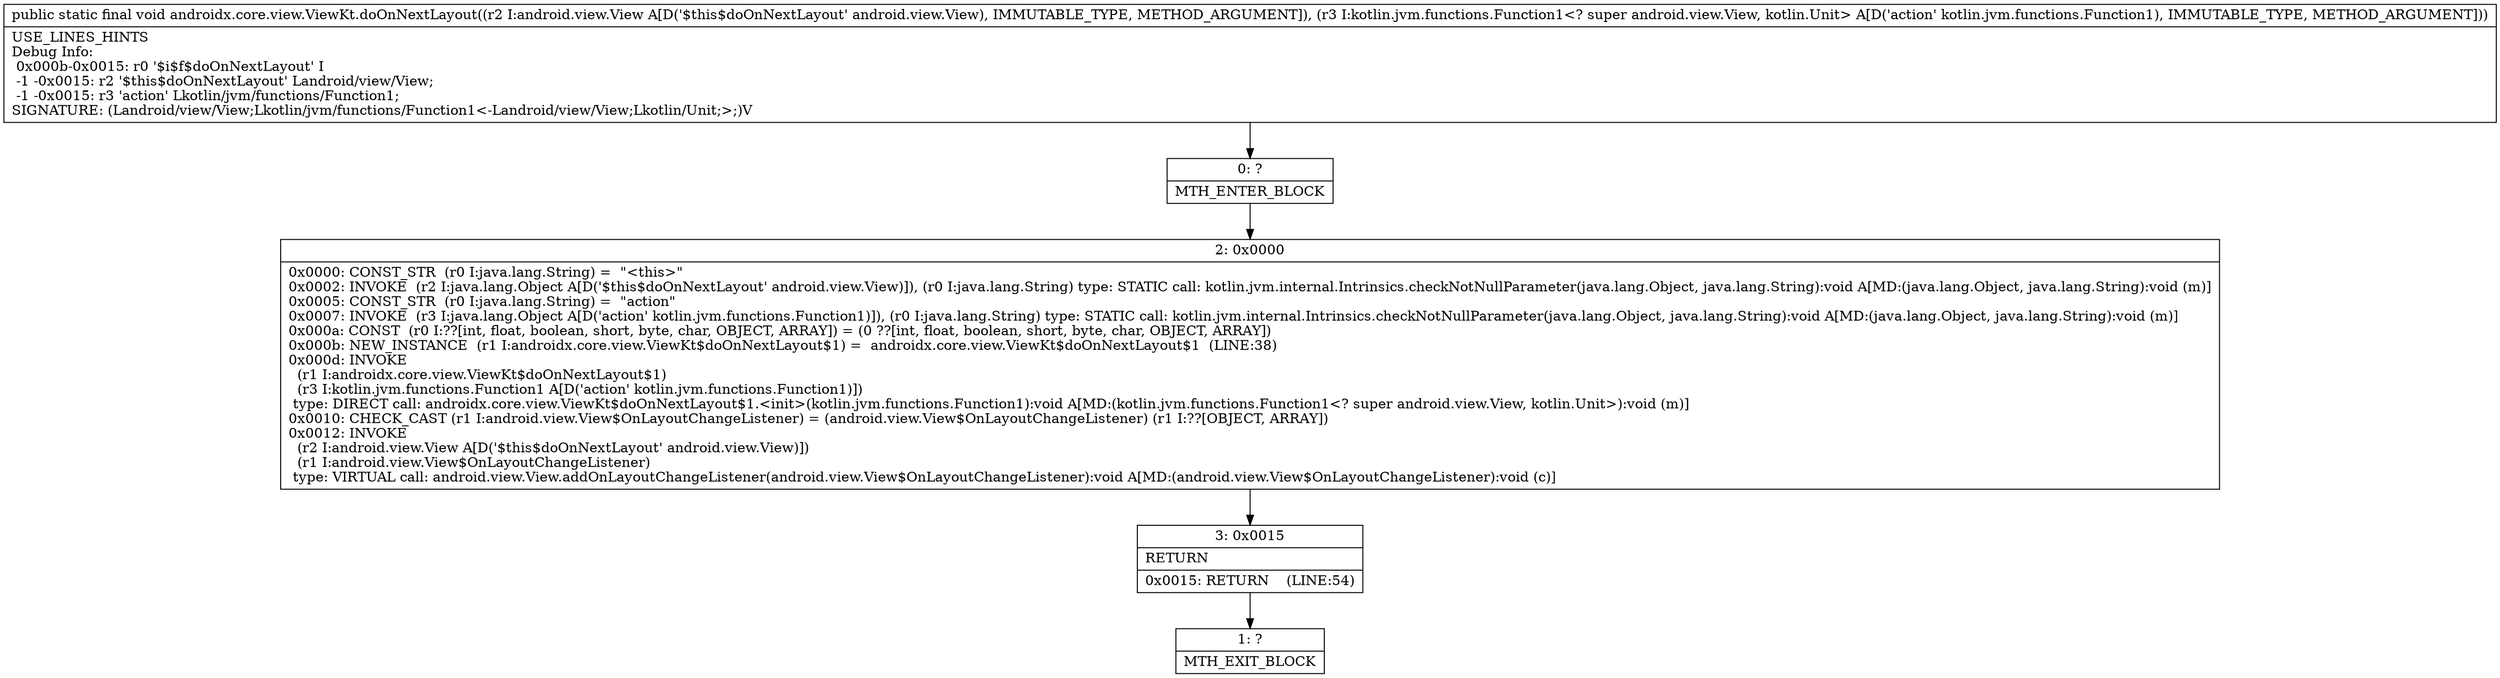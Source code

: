 digraph "CFG forandroidx.core.view.ViewKt.doOnNextLayout(Landroid\/view\/View;Lkotlin\/jvm\/functions\/Function1;)V" {
Node_0 [shape=record,label="{0\:\ ?|MTH_ENTER_BLOCK\l}"];
Node_2 [shape=record,label="{2\:\ 0x0000|0x0000: CONST_STR  (r0 I:java.lang.String) =  \"\<this\>\" \l0x0002: INVOKE  (r2 I:java.lang.Object A[D('$this$doOnNextLayout' android.view.View)]), (r0 I:java.lang.String) type: STATIC call: kotlin.jvm.internal.Intrinsics.checkNotNullParameter(java.lang.Object, java.lang.String):void A[MD:(java.lang.Object, java.lang.String):void (m)]\l0x0005: CONST_STR  (r0 I:java.lang.String) =  \"action\" \l0x0007: INVOKE  (r3 I:java.lang.Object A[D('action' kotlin.jvm.functions.Function1)]), (r0 I:java.lang.String) type: STATIC call: kotlin.jvm.internal.Intrinsics.checkNotNullParameter(java.lang.Object, java.lang.String):void A[MD:(java.lang.Object, java.lang.String):void (m)]\l0x000a: CONST  (r0 I:??[int, float, boolean, short, byte, char, OBJECT, ARRAY]) = (0 ??[int, float, boolean, short, byte, char, OBJECT, ARRAY]) \l0x000b: NEW_INSTANCE  (r1 I:androidx.core.view.ViewKt$doOnNextLayout$1) =  androidx.core.view.ViewKt$doOnNextLayout$1  (LINE:38)\l0x000d: INVOKE  \l  (r1 I:androidx.core.view.ViewKt$doOnNextLayout$1)\l  (r3 I:kotlin.jvm.functions.Function1 A[D('action' kotlin.jvm.functions.Function1)])\l type: DIRECT call: androidx.core.view.ViewKt$doOnNextLayout$1.\<init\>(kotlin.jvm.functions.Function1):void A[MD:(kotlin.jvm.functions.Function1\<? super android.view.View, kotlin.Unit\>):void (m)]\l0x0010: CHECK_CAST (r1 I:android.view.View$OnLayoutChangeListener) = (android.view.View$OnLayoutChangeListener) (r1 I:??[OBJECT, ARRAY]) \l0x0012: INVOKE  \l  (r2 I:android.view.View A[D('$this$doOnNextLayout' android.view.View)])\l  (r1 I:android.view.View$OnLayoutChangeListener)\l type: VIRTUAL call: android.view.View.addOnLayoutChangeListener(android.view.View$OnLayoutChangeListener):void A[MD:(android.view.View$OnLayoutChangeListener):void (c)]\l}"];
Node_3 [shape=record,label="{3\:\ 0x0015|RETURN\l|0x0015: RETURN    (LINE:54)\l}"];
Node_1 [shape=record,label="{1\:\ ?|MTH_EXIT_BLOCK\l}"];
MethodNode[shape=record,label="{public static final void androidx.core.view.ViewKt.doOnNextLayout((r2 I:android.view.View A[D('$this$doOnNextLayout' android.view.View), IMMUTABLE_TYPE, METHOD_ARGUMENT]), (r3 I:kotlin.jvm.functions.Function1\<? super android.view.View, kotlin.Unit\> A[D('action' kotlin.jvm.functions.Function1), IMMUTABLE_TYPE, METHOD_ARGUMENT]))  | USE_LINES_HINTS\lDebug Info:\l  0x000b\-0x0015: r0 '$i$f$doOnNextLayout' I\l  \-1 \-0x0015: r2 '$this$doOnNextLayout' Landroid\/view\/View;\l  \-1 \-0x0015: r3 'action' Lkotlin\/jvm\/functions\/Function1;\lSIGNATURE: (Landroid\/view\/View;Lkotlin\/jvm\/functions\/Function1\<\-Landroid\/view\/View;Lkotlin\/Unit;\>;)V\l}"];
MethodNode -> Node_0;Node_0 -> Node_2;
Node_2 -> Node_3;
Node_3 -> Node_1;
}


